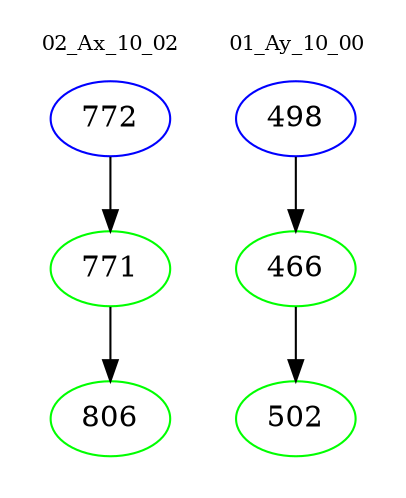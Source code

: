 digraph{
subgraph cluster_0 {
color = white
label = "02_Ax_10_02";
fontsize=10;
T0_772 [label="772", color="blue"]
T0_772 -> T0_771 [color="black"]
T0_771 [label="771", color="green"]
T0_771 -> T0_806 [color="black"]
T0_806 [label="806", color="green"]
}
subgraph cluster_1 {
color = white
label = "01_Ay_10_00";
fontsize=10;
T1_498 [label="498", color="blue"]
T1_498 -> T1_466 [color="black"]
T1_466 [label="466", color="green"]
T1_466 -> T1_502 [color="black"]
T1_502 [label="502", color="green"]
}
}
